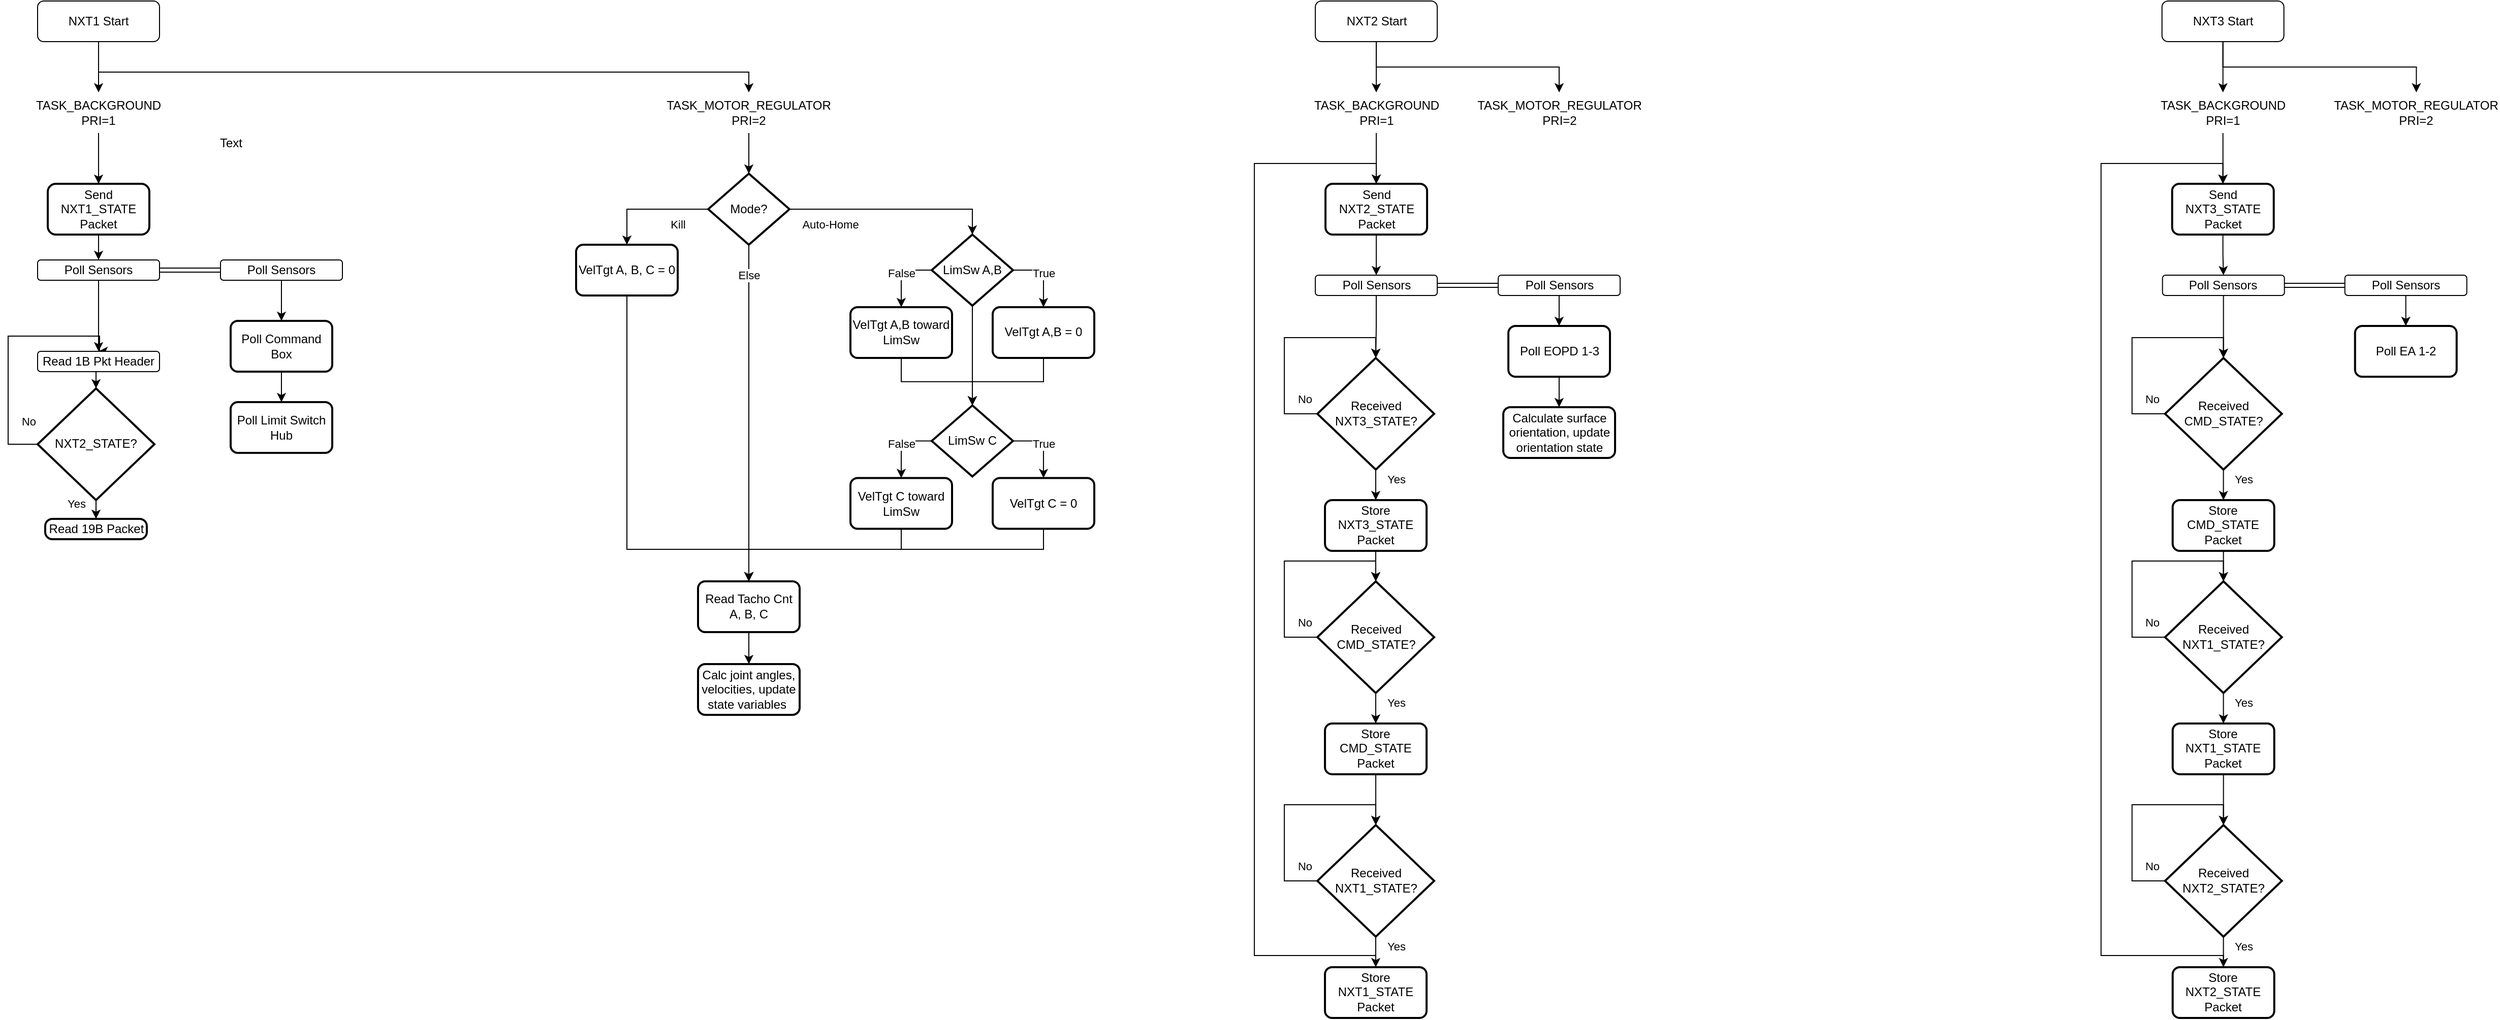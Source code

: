 <mxfile version="12.4.2" type="device" pages="3"><diagram id="C5RBs43oDa-KdzZeNtuy" name="NXT1"><mxGraphModel dx="1120" dy="832" grid="1" gridSize="10" guides="1" tooltips="1" connect="1" arrows="1" fold="1" page="1" pageScale="1" pageWidth="827" pageHeight="1169" math="1" shadow="0"><root><mxCell id="WIyWlLk6GJQsqaUBKTNV-0"/><mxCell id="WIyWlLk6GJQsqaUBKTNV-1" parent="WIyWlLk6GJQsqaUBKTNV-0"/><mxCell id="KPx0dHvFkihH6Bk5cDkU-24" style="edgeStyle=orthogonalEdgeStyle;rounded=0;orthogonalLoop=1;jettySize=auto;html=1;entryX=0.5;entryY=0;entryDx=0;entryDy=0;" parent="WIyWlLk6GJQsqaUBKTNV-1" source="WIyWlLk6GJQsqaUBKTNV-3" target="KPx0dHvFkihH6Bk5cDkU-21" edge="1"><mxGeometry relative="1" as="geometry"><Array as="points"><mxPoint x="150" y="150"/><mxPoint x="790" y="150"/></Array></mxGeometry></mxCell><mxCell id="WIyWlLk6GJQsqaUBKTNV-3" value="NXT1 Start" style="rounded=1;whiteSpace=wrap;html=1;fontSize=12;glass=0;strokeWidth=1;shadow=0;" parent="WIyWlLk6GJQsqaUBKTNV-1" vertex="1"><mxGeometry x="90" y="80" width="120" height="40" as="geometry"/></mxCell><mxCell id="53poO5WCNz5bvHpCixQ9-114" value="" style="edgeStyle=orthogonalEdgeStyle;rounded=0;orthogonalLoop=1;jettySize=auto;html=1;" parent="WIyWlLk6GJQsqaUBKTNV-1" source="53poO5WCNz5bvHpCixQ9-2" target="53poO5WCNz5bvHpCixQ9-104" edge="1"><mxGeometry relative="1" as="geometry"/></mxCell><mxCell id="KPx0dHvFkihH6Bk5cDkU-35" style="edgeStyle=orthogonalEdgeStyle;rounded=0;orthogonalLoop=1;jettySize=auto;html=1;exitX=0.5;exitY=1;exitDx=0;exitDy=0;entryX=0.5;entryY=0;entryDx=0;entryDy=0;" parent="WIyWlLk6GJQsqaUBKTNV-1" source="53poO5WCNz5bvHpCixQ9-2" target="KPx0dHvFkihH6Bk5cDkU-32" edge="1"><mxGeometry relative="1" as="geometry"/></mxCell><mxCell id="53poO5WCNz5bvHpCixQ9-2" value="NXT2 Start" style="rounded=1;whiteSpace=wrap;html=1;fontSize=12;glass=0;strokeWidth=1;shadow=0;" parent="WIyWlLk6GJQsqaUBKTNV-1" vertex="1"><mxGeometry x="1347.54" y="80" width="120" height="40" as="geometry"/></mxCell><mxCell id="KPx0dHvFkihH6Bk5cDkU-7" style="edgeStyle=orthogonalEdgeStyle;rounded=0;orthogonalLoop=1;jettySize=auto;html=1;entryX=0.5;entryY=0;entryDx=0;entryDy=0;" parent="WIyWlLk6GJQsqaUBKTNV-1" source="53poO5WCNz5bvHpCixQ9-46" target="KPx0dHvFkihH6Bk5cDkU-3" edge="1"><mxGeometry relative="1" as="geometry"/></mxCell><mxCell id="53poO5WCNz5bvHpCixQ9-46" value="Send NXT1_STATE Packet" style="rounded=1;whiteSpace=wrap;html=1;absoluteArcSize=1;arcSize=16;strokeWidth=2;" parent="WIyWlLk6GJQsqaUBKTNV-1" vertex="1"><mxGeometry x="100" y="260" width="100" height="50" as="geometry"/></mxCell><mxCell id="53poO5WCNz5bvHpCixQ9-40" value="" style="edgeStyle=orthogonalEdgeStyle;rounded=0;orthogonalLoop=1;jettySize=auto;html=1;exitX=0.5;exitY=1;exitDx=0;exitDy=0;" parent="WIyWlLk6GJQsqaUBKTNV-1" source="53poO5WCNz5bvHpCixQ9-71" edge="1"><mxGeometry relative="1" as="geometry"><mxPoint x="150" y="220" as="sourcePoint"/><mxPoint x="150" y="260" as="targetPoint"/></mxGeometry></mxCell><mxCell id="53poO5WCNz5bvHpCixQ9-54" value="Yes" style="edgeStyle=orthogonalEdgeStyle;rounded=0;orthogonalLoop=1;jettySize=auto;html=1;" parent="WIyWlLk6GJQsqaUBKTNV-1" source="53poO5WCNz5bvHpCixQ9-48" target="53poO5WCNz5bvHpCixQ9-53" edge="1"><mxGeometry x="0.2" y="20" relative="1" as="geometry"><mxPoint as="offset"/></mxGeometry></mxCell><mxCell id="53poO5WCNz5bvHpCixQ9-48" value="NXT2_STATE?" style="strokeWidth=2;html=1;shape=mxgraph.flowchart.decision;whiteSpace=wrap;" parent="WIyWlLk6GJQsqaUBKTNV-1" vertex="1"><mxGeometry x="90" y="461.47" width="115" height="110" as="geometry"/></mxCell><mxCell id="53poO5WCNz5bvHpCixQ9-52" value="&lt;div&gt;No&lt;/div&gt;" style="edgeStyle=orthogonalEdgeStyle;rounded=0;orthogonalLoop=1;jettySize=auto;html=1;entryX=0.5;entryY=0;entryDx=0;entryDy=0;" parent="WIyWlLk6GJQsqaUBKTNV-1" source="53poO5WCNz5bvHpCixQ9-48" target="wB5JfWWPTG3rKpg0sPiz-1" edge="1"><mxGeometry x="-0.563" y="-20" relative="1" as="geometry"><Array as="points"><mxPoint x="61" y="516"/><mxPoint x="61" y="410"/><mxPoint x="151" y="410"/></Array><mxPoint y="1" as="offset"/><mxPoint x="130" y="460" as="targetPoint"/></mxGeometry></mxCell><mxCell id="53poO5WCNz5bvHpCixQ9-53" value="Read 19B Packet" style="rounded=1;whiteSpace=wrap;html=1;absoluteArcSize=1;arcSize=14;strokeWidth=2;" parent="WIyWlLk6GJQsqaUBKTNV-1" vertex="1"><mxGeometry x="97.5" y="590" width="100" height="20" as="geometry"/></mxCell><mxCell id="53poO5WCNz5bvHpCixQ9-71" value="&lt;div&gt;TASK_BACKGROUND&lt;/div&gt;&lt;div&gt;PRI=1&lt;/div&gt;" style="text;html=1;strokeColor=none;fillColor=none;align=center;verticalAlign=middle;whiteSpace=wrap;rounded=0;" parent="WIyWlLk6GJQsqaUBKTNV-1" vertex="1"><mxGeometry x="130" y="170" width="40" height="40" as="geometry"/></mxCell><mxCell id="53poO5WCNz5bvHpCixQ9-72" value="" style="edgeStyle=orthogonalEdgeStyle;rounded=0;orthogonalLoop=1;jettySize=auto;html=1;exitX=0.5;exitY=1;exitDx=0;exitDy=0;" parent="WIyWlLk6GJQsqaUBKTNV-1" source="WIyWlLk6GJQsqaUBKTNV-3" target="53poO5WCNz5bvHpCixQ9-71" edge="1"><mxGeometry relative="1" as="geometry"><mxPoint x="150" y="120" as="sourcePoint"/><mxPoint x="150" y="260" as="targetPoint"/></mxGeometry></mxCell><mxCell id="53poO5WCNz5bvHpCixQ9-78" value="" style="edgeStyle=orthogonalEdgeStyle;rounded=0;orthogonalLoop=1;jettySize=auto;html=1;" parent="WIyWlLk6GJQsqaUBKTNV-1" source="53poO5WCNz5bvHpCixQ9-73" target="53poO5WCNz5bvHpCixQ9-77" edge="1"><mxGeometry relative="1" as="geometry"/></mxCell><mxCell id="53poO5WCNz5bvHpCixQ9-73" value="Poll Command Box" style="rounded=1;whiteSpace=wrap;html=1;absoluteArcSize=1;arcSize=14;strokeWidth=2;" parent="WIyWlLk6GJQsqaUBKTNV-1" vertex="1"><mxGeometry x="280" y="395" width="100" height="50" as="geometry"/></mxCell><mxCell id="53poO5WCNz5bvHpCixQ9-77" value="Poll Limit Switch Hub" style="rounded=1;whiteSpace=wrap;html=1;absoluteArcSize=1;arcSize=14;strokeWidth=2;" parent="WIyWlLk6GJQsqaUBKTNV-1" vertex="1"><mxGeometry x="280" y="475" width="100" height="50" as="geometry"/></mxCell><mxCell id="KPx0dHvFkihH6Bk5cDkU-10" style="edgeStyle=orthogonalEdgeStyle;rounded=0;orthogonalLoop=1;jettySize=auto;html=1;entryX=0.5;entryY=0;entryDx=0;entryDy=0;" parent="WIyWlLk6GJQsqaUBKTNV-1" source="53poO5WCNz5bvHpCixQ9-91" target="KPx0dHvFkihH6Bk5cDkU-9" edge="1"><mxGeometry relative="1" as="geometry"/></mxCell><mxCell id="53poO5WCNz5bvHpCixQ9-91" value="Send NXT2_STATE Packet" style="rounded=1;whiteSpace=wrap;html=1;absoluteArcSize=1;arcSize=14;strokeWidth=2;" parent="WIyWlLk6GJQsqaUBKTNV-1" vertex="1"><mxGeometry x="1357.54" y="260" width="100" height="50" as="geometry"/></mxCell><mxCell id="53poO5WCNz5bvHpCixQ9-92" value="" style="edgeStyle=orthogonalEdgeStyle;rounded=0;orthogonalLoop=1;jettySize=auto;html=1;exitX=0.5;exitY=1;exitDx=0;exitDy=0;" parent="WIyWlLk6GJQsqaUBKTNV-1" source="53poO5WCNz5bvHpCixQ9-104" target="53poO5WCNz5bvHpCixQ9-91" edge="1"><mxGeometry relative="1" as="geometry"><mxPoint x="1407.54" y="220" as="sourcePoint"/><mxPoint x="1407.54" y="260" as="targetPoint"/></mxGeometry></mxCell><mxCell id="53poO5WCNz5bvHpCixQ9-93" value="Yes" style="edgeStyle=orthogonalEdgeStyle;rounded=0;orthogonalLoop=1;jettySize=auto;html=1;" parent="WIyWlLk6GJQsqaUBKTNV-1" source="53poO5WCNz5bvHpCixQ9-94" target="53poO5WCNz5bvHpCixQ9-98" edge="1"><mxGeometry x="0.2" y="20" relative="1" as="geometry"><mxPoint as="offset"/></mxGeometry></mxCell><mxCell id="53poO5WCNz5bvHpCixQ9-94" value="Received NXT3_STATE?" style="strokeWidth=2;html=1;shape=mxgraph.flowchart.decision;whiteSpace=wrap;" parent="WIyWlLk6GJQsqaUBKTNV-1" vertex="1"><mxGeometry x="1349.54" y="431.47" width="115" height="110" as="geometry"/></mxCell><mxCell id="53poO5WCNz5bvHpCixQ9-96" value="&lt;div&gt;No&lt;/div&gt;" style="edgeStyle=orthogonalEdgeStyle;rounded=0;orthogonalLoop=1;jettySize=auto;html=1;entryX=0.5;entryY=0;entryDx=0;entryDy=0;entryPerimeter=0;" parent="WIyWlLk6GJQsqaUBKTNV-1" source="53poO5WCNz5bvHpCixQ9-94" target="53poO5WCNz5bvHpCixQ9-94" edge="1"><mxGeometry x="-0.563" y="-20" relative="1" as="geometry"><Array as="points"><mxPoint x="1317.04" y="486.47"/><mxPoint x="1317.04" y="411.47"/><mxPoint x="1407.04" y="411.47"/></Array><mxPoint y="1" as="offset"/></mxGeometry></mxCell><mxCell id="53poO5WCNz5bvHpCixQ9-97" value="" style="edgeStyle=orthogonalEdgeStyle;rounded=0;orthogonalLoop=1;jettySize=auto;html=1;" parent="WIyWlLk6GJQsqaUBKTNV-1" source="53poO5WCNz5bvHpCixQ9-98" target="53poO5WCNz5bvHpCixQ9-100" edge="1"><mxGeometry relative="1" as="geometry"/></mxCell><mxCell id="53poO5WCNz5bvHpCixQ9-98" value="Store NXT3_STATE Packet" style="rounded=1;whiteSpace=wrap;html=1;absoluteArcSize=1;arcSize=14;strokeWidth=2;" parent="WIyWlLk6GJQsqaUBKTNV-1" vertex="1"><mxGeometry x="1357.04" y="571.47" width="100" height="50" as="geometry"/></mxCell><mxCell id="53poO5WCNz5bvHpCixQ9-99" value="Yes" style="edgeStyle=orthogonalEdgeStyle;rounded=0;orthogonalLoop=1;jettySize=auto;html=1;" parent="WIyWlLk6GJQsqaUBKTNV-1" source="53poO5WCNz5bvHpCixQ9-100" target="53poO5WCNz5bvHpCixQ9-103" edge="1"><mxGeometry x="0.2" y="20" relative="1" as="geometry"><mxPoint as="offset"/></mxGeometry></mxCell><mxCell id="53poO5WCNz5bvHpCixQ9-100" value="Received CMD_STATE?" style="strokeWidth=2;html=1;shape=mxgraph.flowchart.decision;whiteSpace=wrap;" parent="WIyWlLk6GJQsqaUBKTNV-1" vertex="1"><mxGeometry x="1349.54" y="651.47" width="115" height="110" as="geometry"/></mxCell><mxCell id="53poO5WCNz5bvHpCixQ9-101" value="&lt;div&gt;No&lt;/div&gt;" style="edgeStyle=orthogonalEdgeStyle;rounded=0;orthogonalLoop=1;jettySize=auto;html=1;entryX=0.5;entryY=0;entryDx=0;entryDy=0;entryPerimeter=0;" parent="WIyWlLk6GJQsqaUBKTNV-1" source="53poO5WCNz5bvHpCixQ9-100" target="53poO5WCNz5bvHpCixQ9-100" edge="1"><mxGeometry x="-0.563" y="-20" relative="1" as="geometry"><Array as="points"><mxPoint x="1317.04" y="706.47"/><mxPoint x="1317.04" y="631.47"/><mxPoint x="1407.04" y="631.47"/></Array><mxPoint y="1" as="offset"/></mxGeometry></mxCell><mxCell id="53poO5WCNz5bvHpCixQ9-120" value="" style="edgeStyle=orthogonalEdgeStyle;rounded=0;orthogonalLoop=1;jettySize=auto;html=1;" parent="WIyWlLk6GJQsqaUBKTNV-1" source="53poO5WCNz5bvHpCixQ9-103" target="53poO5WCNz5bvHpCixQ9-117" edge="1"><mxGeometry relative="1" as="geometry"/></mxCell><mxCell id="53poO5WCNz5bvHpCixQ9-103" value="Store CMD_STATE Packet" style="rounded=1;whiteSpace=wrap;html=1;absoluteArcSize=1;arcSize=14;strokeWidth=2;" parent="WIyWlLk6GJQsqaUBKTNV-1" vertex="1"><mxGeometry x="1357.04" y="791.47" width="100" height="50" as="geometry"/></mxCell><mxCell id="53poO5WCNz5bvHpCixQ9-104" value="&lt;div&gt;TASK_BACKGROUND&lt;/div&gt;&lt;div&gt;PRI=1&lt;/div&gt;" style="text;html=1;strokeColor=none;fillColor=none;align=center;verticalAlign=middle;whiteSpace=wrap;rounded=0;" parent="WIyWlLk6GJQsqaUBKTNV-1" vertex="1"><mxGeometry x="1387.54" y="170" width="40" height="40" as="geometry"/></mxCell><mxCell id="53poO5WCNz5bvHpCixQ9-123" value="" style="edgeStyle=orthogonalEdgeStyle;rounded=0;orthogonalLoop=1;jettySize=auto;html=1;" parent="WIyWlLk6GJQsqaUBKTNV-1" source="53poO5WCNz5bvHpCixQ9-106" target="53poO5WCNz5bvHpCixQ9-122" edge="1"><mxGeometry relative="1" as="geometry"/></mxCell><mxCell id="53poO5WCNz5bvHpCixQ9-106" value="Poll EOPD 1-3" style="rounded=1;whiteSpace=wrap;html=1;absoluteArcSize=1;arcSize=14;strokeWidth=2;" parent="WIyWlLk6GJQsqaUBKTNV-1" vertex="1"><mxGeometry x="1537.54" y="400" width="100" height="50" as="geometry"/></mxCell><mxCell id="53poO5WCNz5bvHpCixQ9-122" value="Calculate surface orientation, update orientation state" style="rounded=1;whiteSpace=wrap;html=1;absoluteArcSize=1;arcSize=14;strokeWidth=2;" parent="WIyWlLk6GJQsqaUBKTNV-1" vertex="1"><mxGeometry x="1532.54" y="480" width="110" height="50" as="geometry"/></mxCell><mxCell id="53poO5WCNz5bvHpCixQ9-116" value="Yes" style="edgeStyle=orthogonalEdgeStyle;rounded=0;orthogonalLoop=1;jettySize=auto;html=1;" parent="WIyWlLk6GJQsqaUBKTNV-1" source="53poO5WCNz5bvHpCixQ9-117" target="53poO5WCNz5bvHpCixQ9-119" edge="1"><mxGeometry x="0.2" y="20" relative="1" as="geometry"><mxPoint as="offset"/></mxGeometry></mxCell><mxCell id="53poO5WCNz5bvHpCixQ9-117" value="Received NXT1_STATE?" style="strokeWidth=2;html=1;shape=mxgraph.flowchart.decision;whiteSpace=wrap;" parent="WIyWlLk6GJQsqaUBKTNV-1" vertex="1"><mxGeometry x="1349.54" y="891.47" width="115" height="110" as="geometry"/></mxCell><mxCell id="53poO5WCNz5bvHpCixQ9-118" value="&lt;div&gt;No&lt;/div&gt;" style="edgeStyle=orthogonalEdgeStyle;rounded=0;orthogonalLoop=1;jettySize=auto;html=1;entryX=0.5;entryY=0;entryDx=0;entryDy=0;entryPerimeter=0;" parent="WIyWlLk6GJQsqaUBKTNV-1" source="53poO5WCNz5bvHpCixQ9-117" target="53poO5WCNz5bvHpCixQ9-117" edge="1"><mxGeometry x="-0.563" y="-20" relative="1" as="geometry"><Array as="points"><mxPoint x="1317.04" y="946.47"/><mxPoint x="1317.04" y="871.47"/><mxPoint x="1407.04" y="871.47"/></Array><mxPoint y="1" as="offset"/></mxGeometry></mxCell><mxCell id="53poO5WCNz5bvHpCixQ9-121" style="edgeStyle=orthogonalEdgeStyle;rounded=0;orthogonalLoop=1;jettySize=auto;html=1;entryX=0.5;entryY=0;entryDx=0;entryDy=0;" parent="WIyWlLk6GJQsqaUBKTNV-1" source="53poO5WCNz5bvHpCixQ9-119" target="53poO5WCNz5bvHpCixQ9-91" edge="1"><mxGeometry relative="1" as="geometry"><mxPoint x="1477.54" y="240" as="targetPoint"/><Array as="points"><mxPoint x="1407.54" y="1020"/><mxPoint x="1287.54" y="1020"/><mxPoint x="1287.54" y="240"/><mxPoint x="1407.54" y="240"/></Array></mxGeometry></mxCell><mxCell id="53poO5WCNz5bvHpCixQ9-119" value="Store NXT1_STATE Packet" style="rounded=1;whiteSpace=wrap;html=1;absoluteArcSize=1;arcSize=14;strokeWidth=2;" parent="WIyWlLk6GJQsqaUBKTNV-1" vertex="1"><mxGeometry x="1357.04" y="1031.47" width="100" height="50" as="geometry"/></mxCell><mxCell id="53poO5WCNz5bvHpCixQ9-124" value="" style="edgeStyle=orthogonalEdgeStyle;rounded=0;orthogonalLoop=1;jettySize=auto;html=1;" parent="WIyWlLk6GJQsqaUBKTNV-1" source="53poO5WCNz5bvHpCixQ9-126" target="53poO5WCNz5bvHpCixQ9-140" edge="1"><mxGeometry relative="1" as="geometry"/></mxCell><mxCell id="KPx0dHvFkihH6Bk5cDkU-34" style="edgeStyle=orthogonalEdgeStyle;rounded=0;orthogonalLoop=1;jettySize=auto;html=1;exitX=0.5;exitY=1;exitDx=0;exitDy=0;entryX=0.5;entryY=0;entryDx=0;entryDy=0;" parent="WIyWlLk6GJQsqaUBKTNV-1" source="53poO5WCNz5bvHpCixQ9-126" target="KPx0dHvFkihH6Bk5cDkU-31" edge="1"><mxGeometry relative="1" as="geometry"/></mxCell><mxCell id="53poO5WCNz5bvHpCixQ9-126" value="NXT3 Start" style="rounded=1;whiteSpace=wrap;html=1;fontSize=12;glass=0;strokeWidth=1;shadow=0;" parent="WIyWlLk6GJQsqaUBKTNV-1" vertex="1"><mxGeometry x="2180.83" y="80" width="120" height="40" as="geometry"/></mxCell><mxCell id="KPx0dHvFkihH6Bk5cDkU-28" style="edgeStyle=orthogonalEdgeStyle;rounded=0;orthogonalLoop=1;jettySize=auto;html=1;entryX=0.5;entryY=0;entryDx=0;entryDy=0;" parent="WIyWlLk6GJQsqaUBKTNV-1" source="53poO5WCNz5bvHpCixQ9-127" target="KPx0dHvFkihH6Bk5cDkU-25" edge="1"><mxGeometry relative="1" as="geometry"/></mxCell><mxCell id="53poO5WCNz5bvHpCixQ9-127" value="Send NXT3_STATE Packet" style="rounded=1;whiteSpace=wrap;html=1;absoluteArcSize=1;arcSize=14;strokeWidth=2;" parent="WIyWlLk6GJQsqaUBKTNV-1" vertex="1"><mxGeometry x="2190.83" y="260" width="100" height="50" as="geometry"/></mxCell><mxCell id="53poO5WCNz5bvHpCixQ9-128" value="" style="edgeStyle=orthogonalEdgeStyle;rounded=0;orthogonalLoop=1;jettySize=auto;html=1;exitX=0.5;exitY=1;exitDx=0;exitDy=0;" parent="WIyWlLk6GJQsqaUBKTNV-1" source="53poO5WCNz5bvHpCixQ9-140" target="53poO5WCNz5bvHpCixQ9-127" edge="1"><mxGeometry relative="1" as="geometry"><mxPoint x="2240.83" y="220" as="sourcePoint"/><mxPoint x="2240.83" y="260" as="targetPoint"/></mxGeometry></mxCell><mxCell id="53poO5WCNz5bvHpCixQ9-129" value="Yes" style="edgeStyle=orthogonalEdgeStyle;rounded=0;orthogonalLoop=1;jettySize=auto;html=1;" parent="WIyWlLk6GJQsqaUBKTNV-1" source="53poO5WCNz5bvHpCixQ9-130" target="53poO5WCNz5bvHpCixQ9-134" edge="1"><mxGeometry x="0.2" y="20" relative="1" as="geometry"><mxPoint as="offset"/></mxGeometry></mxCell><mxCell id="53poO5WCNz5bvHpCixQ9-130" value="Received CMD_STATE?" style="strokeWidth=2;html=1;shape=mxgraph.flowchart.decision;whiteSpace=wrap;" parent="WIyWlLk6GJQsqaUBKTNV-1" vertex="1"><mxGeometry x="2183.83" y="431.47" width="115" height="110" as="geometry"/></mxCell><mxCell id="53poO5WCNz5bvHpCixQ9-132" value="&lt;div&gt;No&lt;/div&gt;" style="edgeStyle=orthogonalEdgeStyle;rounded=0;orthogonalLoop=1;jettySize=auto;html=1;entryX=0.5;entryY=0;entryDx=0;entryDy=0;entryPerimeter=0;" parent="WIyWlLk6GJQsqaUBKTNV-1" source="53poO5WCNz5bvHpCixQ9-130" target="53poO5WCNz5bvHpCixQ9-130" edge="1"><mxGeometry x="-0.563" y="-20" relative="1" as="geometry"><Array as="points"><mxPoint x="2151.33" y="486.47"/><mxPoint x="2151.33" y="411.47"/><mxPoint x="2241.33" y="411.47"/></Array><mxPoint y="1" as="offset"/></mxGeometry></mxCell><mxCell id="53poO5WCNz5bvHpCixQ9-133" value="" style="edgeStyle=orthogonalEdgeStyle;rounded=0;orthogonalLoop=1;jettySize=auto;html=1;" parent="WIyWlLk6GJQsqaUBKTNV-1" source="53poO5WCNz5bvHpCixQ9-134" target="53poO5WCNz5bvHpCixQ9-136" edge="1"><mxGeometry relative="1" as="geometry"/></mxCell><mxCell id="53poO5WCNz5bvHpCixQ9-134" value="Store CMD_STATE Packet" style="rounded=1;whiteSpace=wrap;html=1;absoluteArcSize=1;arcSize=14;strokeWidth=2;" parent="WIyWlLk6GJQsqaUBKTNV-1" vertex="1"><mxGeometry x="2191.33" y="571.47" width="100" height="50" as="geometry"/></mxCell><mxCell id="53poO5WCNz5bvHpCixQ9-135" value="Yes" style="edgeStyle=orthogonalEdgeStyle;rounded=0;orthogonalLoop=1;jettySize=auto;html=1;" parent="WIyWlLk6GJQsqaUBKTNV-1" source="53poO5WCNz5bvHpCixQ9-136" target="53poO5WCNz5bvHpCixQ9-139" edge="1"><mxGeometry x="0.2" y="20" relative="1" as="geometry"><mxPoint as="offset"/></mxGeometry></mxCell><mxCell id="53poO5WCNz5bvHpCixQ9-136" value="Received NXT1_STATE?" style="strokeWidth=2;html=1;shape=mxgraph.flowchart.decision;whiteSpace=wrap;" parent="WIyWlLk6GJQsqaUBKTNV-1" vertex="1"><mxGeometry x="2183.83" y="651.47" width="115" height="110" as="geometry"/></mxCell><mxCell id="53poO5WCNz5bvHpCixQ9-137" value="&lt;div&gt;No&lt;/div&gt;" style="edgeStyle=orthogonalEdgeStyle;rounded=0;orthogonalLoop=1;jettySize=auto;html=1;entryX=0.5;entryY=0;entryDx=0;entryDy=0;entryPerimeter=0;" parent="WIyWlLk6GJQsqaUBKTNV-1" source="53poO5WCNz5bvHpCixQ9-136" target="53poO5WCNz5bvHpCixQ9-136" edge="1"><mxGeometry x="-0.563" y="-20" relative="1" as="geometry"><Array as="points"><mxPoint x="2151.33" y="706.47"/><mxPoint x="2151.33" y="631.47"/><mxPoint x="2241.33" y="631.47"/></Array><mxPoint y="1" as="offset"/></mxGeometry></mxCell><mxCell id="53poO5WCNz5bvHpCixQ9-138" value="" style="edgeStyle=orthogonalEdgeStyle;rounded=0;orthogonalLoop=1;jettySize=auto;html=1;" parent="WIyWlLk6GJQsqaUBKTNV-1" source="53poO5WCNz5bvHpCixQ9-139" target="53poO5WCNz5bvHpCixQ9-147" edge="1"><mxGeometry relative="1" as="geometry"/></mxCell><mxCell id="53poO5WCNz5bvHpCixQ9-139" value="Store NXT1_STATE Packet" style="rounded=1;whiteSpace=wrap;html=1;absoluteArcSize=1;arcSize=14;strokeWidth=2;" parent="WIyWlLk6GJQsqaUBKTNV-1" vertex="1"><mxGeometry x="2191.33" y="791.47" width="100" height="50" as="geometry"/></mxCell><mxCell id="53poO5WCNz5bvHpCixQ9-140" value="&lt;div&gt;TASK_BACKGROUND&lt;/div&gt;&lt;div&gt;PRI=1&lt;/div&gt;" style="text;html=1;strokeColor=none;fillColor=none;align=center;verticalAlign=middle;whiteSpace=wrap;rounded=0;" parent="WIyWlLk6GJQsqaUBKTNV-1" vertex="1"><mxGeometry x="2220.83" y="170" width="40" height="40" as="geometry"/></mxCell><mxCell id="53poO5WCNz5bvHpCixQ9-142" value="Poll EA 1-2" style="rounded=1;whiteSpace=wrap;html=1;absoluteArcSize=1;arcSize=14;strokeWidth=2;" parent="WIyWlLk6GJQsqaUBKTNV-1" vertex="1"><mxGeometry x="2370.83" y="400" width="100" height="50" as="geometry"/></mxCell><mxCell id="53poO5WCNz5bvHpCixQ9-146" value="Yes" style="edgeStyle=orthogonalEdgeStyle;rounded=0;orthogonalLoop=1;jettySize=auto;html=1;" parent="WIyWlLk6GJQsqaUBKTNV-1" source="53poO5WCNz5bvHpCixQ9-147" target="53poO5WCNz5bvHpCixQ9-150" edge="1"><mxGeometry x="0.2" y="20" relative="1" as="geometry"><mxPoint as="offset"/></mxGeometry></mxCell><mxCell id="53poO5WCNz5bvHpCixQ9-147" value="Received NXT2_STATE?" style="strokeWidth=2;html=1;shape=mxgraph.flowchart.decision;whiteSpace=wrap;" parent="WIyWlLk6GJQsqaUBKTNV-1" vertex="1"><mxGeometry x="2183.83" y="891.47" width="115" height="110" as="geometry"/></mxCell><mxCell id="53poO5WCNz5bvHpCixQ9-148" value="&lt;div&gt;No&lt;/div&gt;" style="edgeStyle=orthogonalEdgeStyle;rounded=0;orthogonalLoop=1;jettySize=auto;html=1;entryX=0.5;entryY=0;entryDx=0;entryDy=0;entryPerimeter=0;" parent="WIyWlLk6GJQsqaUBKTNV-1" source="53poO5WCNz5bvHpCixQ9-147" target="53poO5WCNz5bvHpCixQ9-147" edge="1"><mxGeometry x="-0.563" y="-20" relative="1" as="geometry"><Array as="points"><mxPoint x="2151.33" y="946.47"/><mxPoint x="2151.33" y="871.47"/><mxPoint x="2241.33" y="871.47"/></Array><mxPoint y="1" as="offset"/></mxGeometry></mxCell><mxCell id="53poO5WCNz5bvHpCixQ9-149" style="edgeStyle=orthogonalEdgeStyle;rounded=0;orthogonalLoop=1;jettySize=auto;html=1;entryX=0.5;entryY=0;entryDx=0;entryDy=0;" parent="WIyWlLk6GJQsqaUBKTNV-1" source="53poO5WCNz5bvHpCixQ9-150" target="53poO5WCNz5bvHpCixQ9-127" edge="1"><mxGeometry relative="1" as="geometry"><mxPoint x="2310.83" y="240" as="targetPoint"/><Array as="points"><mxPoint x="2240.83" y="1020"/><mxPoint x="2120.83" y="1020"/><mxPoint x="2120.83" y="240"/><mxPoint x="2240.83" y="240"/></Array></mxGeometry></mxCell><mxCell id="53poO5WCNz5bvHpCixQ9-150" value="Store NXT2_STATE Packet" style="rounded=1;whiteSpace=wrap;html=1;absoluteArcSize=1;arcSize=14;strokeWidth=2;" parent="WIyWlLk6GJQsqaUBKTNV-1" vertex="1"><mxGeometry x="2191.33" y="1031.47" width="100" height="50" as="geometry"/></mxCell><mxCell id="KPx0dHvFkihH6Bk5cDkU-1" value="" style="edgeStyle=orthogonalEdgeStyle;rounded=0;orthogonalLoop=1;jettySize=auto;html=1;" parent="WIyWlLk6GJQsqaUBKTNV-1" source="KPx0dHvFkihH6Bk5cDkU-0" target="53poO5WCNz5bvHpCixQ9-73" edge="1"><mxGeometry relative="1" as="geometry"/></mxCell><mxCell id="KPx0dHvFkihH6Bk5cDkU-0" value="Poll Sensors" style="rounded=1;whiteSpace=wrap;html=1;" parent="WIyWlLk6GJQsqaUBKTNV-1" vertex="1"><mxGeometry x="270" y="335" width="120" height="20" as="geometry"/></mxCell><mxCell id="KPx0dHvFkihH6Bk5cDkU-4" value="" style="edgeStyle=orthogonalEdgeStyle;rounded=0;orthogonalLoop=1;jettySize=auto;html=1;entryX=0.5;entryY=0;entryDx=0;entryDy=0;" parent="WIyWlLk6GJQsqaUBKTNV-1" source="KPx0dHvFkihH6Bk5cDkU-3" target="wB5JfWWPTG3rKpg0sPiz-1" edge="1"><mxGeometry relative="1" as="geometry"><mxPoint x="190" y="420" as="targetPoint"/></mxGeometry></mxCell><mxCell id="KPx0dHvFkihH6Bk5cDkU-3" value="Poll Sensors" style="rounded=1;whiteSpace=wrap;html=1;" parent="WIyWlLk6GJQsqaUBKTNV-1" vertex="1"><mxGeometry x="90" y="335" width="120" height="20" as="geometry"/></mxCell><mxCell id="KPx0dHvFkihH6Bk5cDkU-8" value="" style="shape=link;html=1;exitX=1;exitY=0.5;exitDx=0;exitDy=0;entryX=0;entryY=0.5;entryDx=0;entryDy=0;" parent="WIyWlLk6GJQsqaUBKTNV-1" source="KPx0dHvFkihH6Bk5cDkU-3" target="KPx0dHvFkihH6Bk5cDkU-0" edge="1"><mxGeometry width="50" height="50" relative="1" as="geometry"><mxPoint x="60" y="1100" as="sourcePoint"/><mxPoint x="110" y="1050" as="targetPoint"/></mxGeometry></mxCell><mxCell id="KPx0dHvFkihH6Bk5cDkU-11" style="edgeStyle=orthogonalEdgeStyle;rounded=0;orthogonalLoop=1;jettySize=auto;html=1;entryX=0.5;entryY=0;entryDx=0;entryDy=0;entryPerimeter=0;" parent="WIyWlLk6GJQsqaUBKTNV-1" source="KPx0dHvFkihH6Bk5cDkU-9" target="53poO5WCNz5bvHpCixQ9-94" edge="1"><mxGeometry relative="1" as="geometry"/></mxCell><mxCell id="KPx0dHvFkihH6Bk5cDkU-9" value="Poll Sensors" style="rounded=1;whiteSpace=wrap;html=1;" parent="WIyWlLk6GJQsqaUBKTNV-1" vertex="1"><mxGeometry x="1347.54" y="350" width="120" height="20" as="geometry"/></mxCell><mxCell id="KPx0dHvFkihH6Bk5cDkU-16" value="" style="edgeStyle=orthogonalEdgeStyle;rounded=0;orthogonalLoop=1;jettySize=auto;html=1;" parent="WIyWlLk6GJQsqaUBKTNV-1" source="KPx0dHvFkihH6Bk5cDkU-15" target="53poO5WCNz5bvHpCixQ9-106" edge="1"><mxGeometry relative="1" as="geometry"/></mxCell><mxCell id="KPx0dHvFkihH6Bk5cDkU-15" value="Poll Sensors" style="rounded=1;whiteSpace=wrap;html=1;" parent="WIyWlLk6GJQsqaUBKTNV-1" vertex="1"><mxGeometry x="1527.54" y="350" width="120" height="20" as="geometry"/></mxCell><mxCell id="KPx0dHvFkihH6Bk5cDkU-17" value="" style="shape=link;html=1;entryX=0;entryY=0.5;entryDx=0;entryDy=0;" parent="WIyWlLk6GJQsqaUBKTNV-1" source="KPx0dHvFkihH6Bk5cDkU-9" target="KPx0dHvFkihH6Bk5cDkU-15" edge="1"><mxGeometry width="50" height="50" relative="1" as="geometry"><mxPoint x="1467.54" y="410" as="sourcePoint"/><mxPoint x="1517.54" y="400" as="targetPoint"/></mxGeometry></mxCell><mxCell id="KPx0dHvFkihH6Bk5cDkU-21" value="&lt;div&gt;TASK_MOTOR_REGULATOR&lt;/div&gt;&lt;div&gt;PRI=2&lt;/div&gt;" style="text;html=1;strokeColor=none;fillColor=none;align=center;verticalAlign=middle;whiteSpace=wrap;rounded=0;" parent="WIyWlLk6GJQsqaUBKTNV-1" vertex="1"><mxGeometry x="770" y="170" width="40" height="40" as="geometry"/></mxCell><mxCell id="KPx0dHvFkihH6Bk5cDkU-27" value="" style="edgeStyle=orthogonalEdgeStyle;rounded=0;orthogonalLoop=1;jettySize=auto;html=1;" parent="WIyWlLk6GJQsqaUBKTNV-1" source="KPx0dHvFkihH6Bk5cDkU-25" target="53poO5WCNz5bvHpCixQ9-130" edge="1"><mxGeometry relative="1" as="geometry"/></mxCell><mxCell id="KPx0dHvFkihH6Bk5cDkU-25" value="Poll Sensors" style="rounded=1;whiteSpace=wrap;html=1;" parent="WIyWlLk6GJQsqaUBKTNV-1" vertex="1"><mxGeometry x="2181.33" y="350" width="120" height="20" as="geometry"/></mxCell><mxCell id="KPx0dHvFkihH6Bk5cDkU-30" value="" style="edgeStyle=orthogonalEdgeStyle;rounded=0;orthogonalLoop=1;jettySize=auto;html=1;" parent="WIyWlLk6GJQsqaUBKTNV-1" source="KPx0dHvFkihH6Bk5cDkU-26" target="53poO5WCNz5bvHpCixQ9-142" edge="1"><mxGeometry relative="1" as="geometry"/></mxCell><mxCell id="KPx0dHvFkihH6Bk5cDkU-26" value="Poll Sensors" style="rounded=1;whiteSpace=wrap;html=1;" parent="WIyWlLk6GJQsqaUBKTNV-1" vertex="1"><mxGeometry x="2360.83" y="350" width="120" height="20" as="geometry"/></mxCell><mxCell id="KPx0dHvFkihH6Bk5cDkU-29" value="" style="shape=link;html=1;entryX=0;entryY=0.5;entryDx=0;entryDy=0;" parent="WIyWlLk6GJQsqaUBKTNV-1" source="KPx0dHvFkihH6Bk5cDkU-25" target="KPx0dHvFkihH6Bk5cDkU-26" edge="1"><mxGeometry width="50" height="50" relative="1" as="geometry"><mxPoint x="2301.33" y="410" as="sourcePoint"/><mxPoint x="2331.18" y="420" as="targetPoint"/></mxGeometry></mxCell><mxCell id="KPx0dHvFkihH6Bk5cDkU-31" value="&lt;div&gt;TASK_MOTOR_REGULATOR&lt;/div&gt;&lt;div&gt;PRI=2&lt;/div&gt;" style="text;html=1;strokeColor=none;fillColor=none;align=center;verticalAlign=middle;whiteSpace=wrap;rounded=0;" parent="WIyWlLk6GJQsqaUBKTNV-1" vertex="1"><mxGeometry x="2411.18" y="170" width="40" height="40" as="geometry"/></mxCell><mxCell id="KPx0dHvFkihH6Bk5cDkU-32" value="&lt;div&gt;TASK_MOTOR_REGULATOR&lt;/div&gt;&lt;div&gt;PRI=2&lt;/div&gt;" style="text;html=1;strokeColor=none;fillColor=none;align=center;verticalAlign=middle;whiteSpace=wrap;rounded=0;" parent="WIyWlLk6GJQsqaUBKTNV-1" vertex="1"><mxGeometry x="1567.54" y="170" width="40" height="40" as="geometry"/></mxCell><mxCell id="KPx0dHvFkihH6Bk5cDkU-41" value="" style="edgeStyle=orthogonalEdgeStyle;rounded=0;orthogonalLoop=1;jettySize=auto;html=1;" parent="WIyWlLk6GJQsqaUBKTNV-1" source="KPx0dHvFkihH6Bk5cDkU-37" target="KPx0dHvFkihH6Bk5cDkU-40" edge="1"><mxGeometry relative="1" as="geometry"/></mxCell><mxCell id="KPx0dHvFkihH6Bk5cDkU-37" value="Read Tacho Cnt A, B, C" style="rounded=1;whiteSpace=wrap;html=1;absoluteArcSize=1;arcSize=14;strokeWidth=2;" parent="WIyWlLk6GJQsqaUBKTNV-1" vertex="1"><mxGeometry x="740" y="651.47" width="100" height="50" as="geometry"/></mxCell><mxCell id="KPx0dHvFkihH6Bk5cDkU-40" value="Calc joint angles, velocities, update state variables&amp;nbsp;" style="rounded=1;whiteSpace=wrap;html=1;absoluteArcSize=1;arcSize=14;strokeWidth=2;" parent="WIyWlLk6GJQsqaUBKTNV-1" vertex="1"><mxGeometry x="740" y="732.94" width="100" height="50" as="geometry"/></mxCell><mxCell id="hrSglGbQ-3LrGpOxeBO8-1" value="Else" style="edgeStyle=orthogonalEdgeStyle;rounded=0;orthogonalLoop=1;jettySize=auto;html=1;" parent="WIyWlLk6GJQsqaUBKTNV-1" source="RgXUoPvmRIjKZ20sv-Wp-0" target="KPx0dHvFkihH6Bk5cDkU-37" edge="1"><mxGeometry x="-0.819" relative="1" as="geometry"><mxPoint as="offset"/></mxGeometry></mxCell><mxCell id="hrSglGbQ-3LrGpOxeBO8-13" value="Kill" style="edgeStyle=orthogonalEdgeStyle;rounded=0;orthogonalLoop=1;jettySize=auto;html=1;entryX=0.5;entryY=0;entryDx=0;entryDy=0;" parent="WIyWlLk6GJQsqaUBKTNV-1" source="RgXUoPvmRIjKZ20sv-Wp-0" target="hrSglGbQ-3LrGpOxeBO8-3" edge="1"><mxGeometry x="0.652" y="50" relative="1" as="geometry"><mxPoint as="offset"/></mxGeometry></mxCell><mxCell id="hrSglGbQ-3LrGpOxeBO8-31" value="Auto-Home" style="edgeStyle=orthogonalEdgeStyle;rounded=0;orthogonalLoop=1;jettySize=auto;html=1;entryX=0.5;entryY=0;entryDx=0;entryDy=0;entryPerimeter=0;" parent="WIyWlLk6GJQsqaUBKTNV-1" source="RgXUoPvmRIjKZ20sv-Wp-0" target="hrSglGbQ-3LrGpOxeBO8-17" edge="1"><mxGeometry x="0.902" y="-140" relative="1" as="geometry"><mxPoint as="offset"/></mxGeometry></mxCell><mxCell id="RgXUoPvmRIjKZ20sv-Wp-0" value="Mode?" style="strokeWidth=2;html=1;shape=mxgraph.flowchart.decision;whiteSpace=wrap;" parent="WIyWlLk6GJQsqaUBKTNV-1" vertex="1"><mxGeometry x="750" y="250" width="80" height="70" as="geometry"/></mxCell><mxCell id="RgXUoPvmRIjKZ20sv-Wp-1" value="" style="edgeStyle=orthogonalEdgeStyle;rounded=0;orthogonalLoop=1;jettySize=auto;html=1;" parent="WIyWlLk6GJQsqaUBKTNV-1" source="KPx0dHvFkihH6Bk5cDkU-21" target="RgXUoPvmRIjKZ20sv-Wp-0" edge="1"><mxGeometry relative="1" as="geometry"/></mxCell><mxCell id="hrSglGbQ-3LrGpOxeBO8-11" value="" style="edgeStyle=orthogonalEdgeStyle;rounded=0;orthogonalLoop=1;jettySize=auto;html=1;entryX=0.5;entryY=0;entryDx=0;entryDy=0;" parent="WIyWlLk6GJQsqaUBKTNV-1" source="hrSglGbQ-3LrGpOxeBO8-3" target="KPx0dHvFkihH6Bk5cDkU-37" edge="1"><mxGeometry relative="1" as="geometry"><mxPoint x="590" y="461.47" as="targetPoint"/><Array as="points"><mxPoint x="670" y="620"/><mxPoint x="790" y="620"/></Array></mxGeometry></mxCell><mxCell id="hrSglGbQ-3LrGpOxeBO8-3" value="VelTgt A, B, C = 0" style="rounded=1;whiteSpace=wrap;html=1;absoluteArcSize=1;arcSize=14;strokeWidth=2;" parent="WIyWlLk6GJQsqaUBKTNV-1" vertex="1"><mxGeometry x="620" y="320" width="100" height="50" as="geometry"/></mxCell><mxCell id="hrSglGbQ-3LrGpOxeBO8-20" value="False" style="edgeStyle=orthogonalEdgeStyle;rounded=0;orthogonalLoop=1;jettySize=auto;html=1;exitX=0;exitY=0.5;exitDx=0;exitDy=0;exitPerimeter=0;entryX=0.5;entryY=0;entryDx=0;entryDy=0;" parent="WIyWlLk6GJQsqaUBKTNV-1" source="hrSglGbQ-3LrGpOxeBO8-17" target="hrSglGbQ-3LrGpOxeBO8-19" edge="1"><mxGeometry relative="1" as="geometry"/></mxCell><mxCell id="hrSglGbQ-3LrGpOxeBO8-21" value="True" style="edgeStyle=orthogonalEdgeStyle;rounded=0;orthogonalLoop=1;jettySize=auto;html=1;exitX=1;exitY=0.5;exitDx=0;exitDy=0;exitPerimeter=0;entryX=0.5;entryY=0;entryDx=0;entryDy=0;" parent="WIyWlLk6GJQsqaUBKTNV-1" source="hrSglGbQ-3LrGpOxeBO8-17" target="hrSglGbQ-3LrGpOxeBO8-18" edge="1"><mxGeometry relative="1" as="geometry"/></mxCell><mxCell id="hrSglGbQ-3LrGpOxeBO8-27" value="" style="edgeStyle=orthogonalEdgeStyle;rounded=0;orthogonalLoop=1;jettySize=auto;html=1;" parent="WIyWlLk6GJQsqaUBKTNV-1" source="hrSglGbQ-3LrGpOxeBO8-17" target="hrSglGbQ-3LrGpOxeBO8-24" edge="1"><mxGeometry relative="1" as="geometry"/></mxCell><mxCell id="hrSglGbQ-3LrGpOxeBO8-17" value="LimSw A,B" style="strokeWidth=2;html=1;shape=mxgraph.flowchart.decision;whiteSpace=wrap;" parent="WIyWlLk6GJQsqaUBKTNV-1" vertex="1"><mxGeometry x="970" y="310" width="80" height="70" as="geometry"/></mxCell><mxCell id="hrSglGbQ-3LrGpOxeBO8-30" style="edgeStyle=orthogonalEdgeStyle;rounded=0;orthogonalLoop=1;jettySize=auto;html=1;entryX=0.5;entryY=0;entryDx=0;entryDy=0;entryPerimeter=0;" parent="WIyWlLk6GJQsqaUBKTNV-1" source="hrSglGbQ-3LrGpOxeBO8-18" target="hrSglGbQ-3LrGpOxeBO8-24" edge="1"><mxGeometry relative="1" as="geometry"/></mxCell><mxCell id="hrSglGbQ-3LrGpOxeBO8-18" value="VelTgt A,B = 0" style="rounded=1;whiteSpace=wrap;html=1;absoluteArcSize=1;arcSize=14;strokeWidth=2;" parent="WIyWlLk6GJQsqaUBKTNV-1" vertex="1"><mxGeometry x="1030" y="381.47" width="100" height="50" as="geometry"/></mxCell><mxCell id="hrSglGbQ-3LrGpOxeBO8-28" style="edgeStyle=orthogonalEdgeStyle;rounded=0;orthogonalLoop=1;jettySize=auto;html=1;entryX=0.5;entryY=0;entryDx=0;entryDy=0;entryPerimeter=0;" parent="WIyWlLk6GJQsqaUBKTNV-1" source="hrSglGbQ-3LrGpOxeBO8-19" target="hrSglGbQ-3LrGpOxeBO8-24" edge="1"><mxGeometry relative="1" as="geometry"/></mxCell><mxCell id="hrSglGbQ-3LrGpOxeBO8-19" value="VelTgt A,B toward LimSw" style="rounded=1;whiteSpace=wrap;html=1;absoluteArcSize=1;arcSize=14;strokeWidth=2;" parent="WIyWlLk6GJQsqaUBKTNV-1" vertex="1"><mxGeometry x="890" y="381.47" width="100" height="50" as="geometry"/></mxCell><mxCell id="hrSglGbQ-3LrGpOxeBO8-22" value="False" style="edgeStyle=orthogonalEdgeStyle;rounded=0;orthogonalLoop=1;jettySize=auto;html=1;exitX=0;exitY=0.5;exitDx=0;exitDy=0;exitPerimeter=0;entryX=0.5;entryY=0;entryDx=0;entryDy=0;" parent="WIyWlLk6GJQsqaUBKTNV-1" source="hrSglGbQ-3LrGpOxeBO8-24" target="hrSglGbQ-3LrGpOxeBO8-26" edge="1"><mxGeometry relative="1" as="geometry"/></mxCell><mxCell id="hrSglGbQ-3LrGpOxeBO8-23" value="True" style="edgeStyle=orthogonalEdgeStyle;rounded=0;orthogonalLoop=1;jettySize=auto;html=1;exitX=1;exitY=0.5;exitDx=0;exitDy=0;exitPerimeter=0;entryX=0.5;entryY=0;entryDx=0;entryDy=0;" parent="WIyWlLk6GJQsqaUBKTNV-1" source="hrSglGbQ-3LrGpOxeBO8-24" target="hrSglGbQ-3LrGpOxeBO8-25" edge="1"><mxGeometry relative="1" as="geometry"/></mxCell><mxCell id="hrSglGbQ-3LrGpOxeBO8-24" value="LimSw C" style="strokeWidth=2;html=1;shape=mxgraph.flowchart.decision;whiteSpace=wrap;" parent="WIyWlLk6GJQsqaUBKTNV-1" vertex="1"><mxGeometry x="970" y="478.29" width="80" height="70" as="geometry"/></mxCell><mxCell id="hrSglGbQ-3LrGpOxeBO8-38" style="edgeStyle=orthogonalEdgeStyle;rounded=0;orthogonalLoop=1;jettySize=auto;html=1;exitX=0.5;exitY=1;exitDx=0;exitDy=0;entryX=0.5;entryY=0;entryDx=0;entryDy=0;" parent="WIyWlLk6GJQsqaUBKTNV-1" source="hrSglGbQ-3LrGpOxeBO8-25" target="KPx0dHvFkihH6Bk5cDkU-37" edge="1"><mxGeometry relative="1" as="geometry"><mxPoint x="870" y="410" as="targetPoint"/><Array as="points"><mxPoint x="1080" y="620"/><mxPoint x="790" y="620"/></Array></mxGeometry></mxCell><mxCell id="hrSglGbQ-3LrGpOxeBO8-25" value="VelTgt C = 0" style="rounded=1;whiteSpace=wrap;html=1;absoluteArcSize=1;arcSize=14;strokeWidth=2;" parent="WIyWlLk6GJQsqaUBKTNV-1" vertex="1"><mxGeometry x="1030" y="549.76" width="100" height="50" as="geometry"/></mxCell><mxCell id="hrSglGbQ-3LrGpOxeBO8-33" style="edgeStyle=orthogonalEdgeStyle;rounded=0;orthogonalLoop=1;jettySize=auto;html=1;entryX=0.5;entryY=0;entryDx=0;entryDy=0;" parent="WIyWlLk6GJQsqaUBKTNV-1" source="hrSglGbQ-3LrGpOxeBO8-26" target="KPx0dHvFkihH6Bk5cDkU-37" edge="1"><mxGeometry relative="1" as="geometry"><Array as="points"><mxPoint x="940" y="620"/><mxPoint x="790" y="620"/></Array></mxGeometry></mxCell><mxCell id="hrSglGbQ-3LrGpOxeBO8-26" value="VelTgt C toward LimSw" style="rounded=1;whiteSpace=wrap;html=1;absoluteArcSize=1;arcSize=14;strokeWidth=2;" parent="WIyWlLk6GJQsqaUBKTNV-1" vertex="1"><mxGeometry x="890" y="549.76" width="100" height="50" as="geometry"/></mxCell><mxCell id="wB5JfWWPTG3rKpg0sPiz-3" style="edgeStyle=orthogonalEdgeStyle;rounded=0;orthogonalLoop=1;jettySize=auto;html=1;exitX=0.5;exitY=1;exitDx=0;exitDy=0;entryX=0.5;entryY=0;entryDx=0;entryDy=0;entryPerimeter=0;" edge="1" parent="WIyWlLk6GJQsqaUBKTNV-1" source="wB5JfWWPTG3rKpg0sPiz-1" target="53poO5WCNz5bvHpCixQ9-48"><mxGeometry relative="1" as="geometry"/></mxCell><mxCell id="wB5JfWWPTG3rKpg0sPiz-1" value="Read 1B Pkt Header" style="rounded=1;whiteSpace=wrap;html=1;" vertex="1" parent="WIyWlLk6GJQsqaUBKTNV-1"><mxGeometry x="90" y="425" width="120" height="20" as="geometry"/></mxCell><mxCell id="wB5JfWWPTG3rKpg0sPiz-4" value="Text" style="text;html=1;align=center;verticalAlign=middle;resizable=0;points=[];;autosize=1;" vertex="1" parent="WIyWlLk6GJQsqaUBKTNV-1"><mxGeometry x="260" y="210" width="40" height="20" as="geometry"/></mxCell></root></mxGraphModel></diagram><diagram name="NXT2" id="1gjPzYKJRRuE3nk8BZ2-"><mxGraphModel dx="293" dy="832" grid="1" gridSize="10" guides="1" tooltips="1" connect="1" arrows="1" fold="1" page="1" pageScale="1" pageWidth="827" pageHeight="1169" math="1" shadow="0"><root><mxCell id="hc3MAYRZruMiBftRh4sg-0"/><mxCell id="hc3MAYRZruMiBftRh4sg-1" parent="hc3MAYRZruMiBftRh4sg-0"/><mxCell id="hc3MAYRZruMiBftRh4sg-4" value="" style="edgeStyle=orthogonalEdgeStyle;rounded=0;orthogonalLoop=1;jettySize=auto;html=1;" parent="hc3MAYRZruMiBftRh4sg-1" source="hc3MAYRZruMiBftRh4sg-6" target="hc3MAYRZruMiBftRh4sg-44" edge="1"><mxGeometry relative="1" as="geometry"/></mxCell><mxCell id="hc3MAYRZruMiBftRh4sg-5" style="edgeStyle=orthogonalEdgeStyle;rounded=0;orthogonalLoop=1;jettySize=auto;html=1;exitX=0.5;exitY=1;exitDx=0;exitDy=0;entryX=0.5;entryY=0;entryDx=0;entryDy=0;" parent="hc3MAYRZruMiBftRh4sg-1" source="hc3MAYRZruMiBftRh4sg-6" target="hc3MAYRZruMiBftRh4sg-93" edge="1"><mxGeometry relative="1" as="geometry"/></mxCell><mxCell id="hc3MAYRZruMiBftRh4sg-6" value="NXT2 Start" style="rounded=1;whiteSpace=wrap;html=1;fontSize=12;glass=0;strokeWidth=1;shadow=0;" parent="hc3MAYRZruMiBftRh4sg-1" vertex="1"><mxGeometry x="939.54" y="40" width="120" height="40" as="geometry"/></mxCell><mxCell id="hc3MAYRZruMiBftRh4sg-31" style="edgeStyle=orthogonalEdgeStyle;rounded=0;orthogonalLoop=1;jettySize=auto;html=1;entryX=0.5;entryY=0;entryDx=0;entryDy=0;" parent="hc3MAYRZruMiBftRh4sg-1" source="hc3MAYRZruMiBftRh4sg-32" target="hc3MAYRZruMiBftRh4sg-82" edge="1"><mxGeometry relative="1" as="geometry"/></mxCell><mxCell id="hc3MAYRZruMiBftRh4sg-32" value="Send NXT2_STATE Packet" style="rounded=1;whiteSpace=wrap;html=1;absoluteArcSize=1;arcSize=14;strokeWidth=2;" parent="hc3MAYRZruMiBftRh4sg-1" vertex="1"><mxGeometry x="949.54" y="220" width="100" height="50" as="geometry"/></mxCell><mxCell id="hc3MAYRZruMiBftRh4sg-33" value="" style="edgeStyle=orthogonalEdgeStyle;rounded=0;orthogonalLoop=1;jettySize=auto;html=1;exitX=0.5;exitY=1;exitDx=0;exitDy=0;" parent="hc3MAYRZruMiBftRh4sg-1" source="hc3MAYRZruMiBftRh4sg-44" target="hc3MAYRZruMiBftRh4sg-32" edge="1"><mxGeometry relative="1" as="geometry"><mxPoint x="999.54" y="180" as="sourcePoint"/><mxPoint x="999.54" y="220" as="targetPoint"/></mxGeometry></mxCell><mxCell id="hc3MAYRZruMiBftRh4sg-34" value="Yes" style="edgeStyle=orthogonalEdgeStyle;rounded=0;orthogonalLoop=1;jettySize=auto;html=1;" parent="hc3MAYRZruMiBftRh4sg-1" source="hc3MAYRZruMiBftRh4sg-35" target="hc3MAYRZruMiBftRh4sg-38" edge="1"><mxGeometry x="0.2" y="20" relative="1" as="geometry"><mxPoint as="offset"/></mxGeometry></mxCell><mxCell id="hc3MAYRZruMiBftRh4sg-35" value="Received NXT3_STATE?" style="strokeWidth=2;html=1;shape=mxgraph.flowchart.decision;whiteSpace=wrap;" parent="hc3MAYRZruMiBftRh4sg-1" vertex="1"><mxGeometry x="941.54" y="391.47" width="115" height="110" as="geometry"/></mxCell><mxCell id="hc3MAYRZruMiBftRh4sg-36" value="&lt;div&gt;No&lt;/div&gt;" style="edgeStyle=orthogonalEdgeStyle;rounded=0;orthogonalLoop=1;jettySize=auto;html=1;entryX=0.5;entryY=0;entryDx=0;entryDy=0;entryPerimeter=0;" parent="hc3MAYRZruMiBftRh4sg-1" source="hc3MAYRZruMiBftRh4sg-35" target="hc3MAYRZruMiBftRh4sg-35" edge="1"><mxGeometry x="-0.563" y="-20" relative="1" as="geometry"><Array as="points"><mxPoint x="909.04" y="446.47"/><mxPoint x="909.04" y="371.47"/><mxPoint x="999.04" y="371.47"/></Array><mxPoint y="1" as="offset"/></mxGeometry></mxCell><mxCell id="hc3MAYRZruMiBftRh4sg-37" value="" style="edgeStyle=orthogonalEdgeStyle;rounded=0;orthogonalLoop=1;jettySize=auto;html=1;" parent="hc3MAYRZruMiBftRh4sg-1" source="hc3MAYRZruMiBftRh4sg-38" target="hc3MAYRZruMiBftRh4sg-40" edge="1"><mxGeometry relative="1" as="geometry"/></mxCell><mxCell id="hc3MAYRZruMiBftRh4sg-38" value="Store NXT3_STATE Packet" style="rounded=1;whiteSpace=wrap;html=1;absoluteArcSize=1;arcSize=14;strokeWidth=2;" parent="hc3MAYRZruMiBftRh4sg-1" vertex="1"><mxGeometry x="949.04" y="531.47" width="100" height="50" as="geometry"/></mxCell><mxCell id="hc3MAYRZruMiBftRh4sg-39" value="Yes" style="edgeStyle=orthogonalEdgeStyle;rounded=0;orthogonalLoop=1;jettySize=auto;html=1;" parent="hc3MAYRZruMiBftRh4sg-1" source="hc3MAYRZruMiBftRh4sg-40" target="hc3MAYRZruMiBftRh4sg-43" edge="1"><mxGeometry x="0.2" y="20" relative="1" as="geometry"><mxPoint as="offset"/></mxGeometry></mxCell><mxCell id="hc3MAYRZruMiBftRh4sg-40" value="Received CMD_STATE?" style="strokeWidth=2;html=1;shape=mxgraph.flowchart.decision;whiteSpace=wrap;" parent="hc3MAYRZruMiBftRh4sg-1" vertex="1"><mxGeometry x="941.54" y="611.47" width="115" height="110" as="geometry"/></mxCell><mxCell id="hc3MAYRZruMiBftRh4sg-41" value="&lt;div&gt;No&lt;/div&gt;" style="edgeStyle=orthogonalEdgeStyle;rounded=0;orthogonalLoop=1;jettySize=auto;html=1;entryX=0.5;entryY=0;entryDx=0;entryDy=0;entryPerimeter=0;" parent="hc3MAYRZruMiBftRh4sg-1" source="hc3MAYRZruMiBftRh4sg-40" target="hc3MAYRZruMiBftRh4sg-40" edge="1"><mxGeometry x="-0.563" y="-20" relative="1" as="geometry"><Array as="points"><mxPoint x="909.04" y="666.47"/><mxPoint x="909.04" y="591.47"/><mxPoint x="999.04" y="591.47"/></Array><mxPoint y="1" as="offset"/></mxGeometry></mxCell><mxCell id="hc3MAYRZruMiBftRh4sg-42" value="" style="edgeStyle=orthogonalEdgeStyle;rounded=0;orthogonalLoop=1;jettySize=auto;html=1;" parent="hc3MAYRZruMiBftRh4sg-1" source="hc3MAYRZruMiBftRh4sg-43" target="hc3MAYRZruMiBftRh4sg-49" edge="1"><mxGeometry relative="1" as="geometry"/></mxCell><mxCell id="hc3MAYRZruMiBftRh4sg-43" value="Store CMD_STATE Packet" style="rounded=1;whiteSpace=wrap;html=1;absoluteArcSize=1;arcSize=14;strokeWidth=2;" parent="hc3MAYRZruMiBftRh4sg-1" vertex="1"><mxGeometry x="949.04" y="751.47" width="100" height="50" as="geometry"/></mxCell><mxCell id="hc3MAYRZruMiBftRh4sg-44" value="&lt;div&gt;TASK_BACKGROUND&lt;/div&gt;&lt;div&gt;PRI=0&lt;/div&gt;" style="text;html=1;strokeColor=none;fillColor=none;align=center;verticalAlign=middle;whiteSpace=wrap;rounded=0;" parent="hc3MAYRZruMiBftRh4sg-1" vertex="1"><mxGeometry x="979.54" y="130" width="40" height="40" as="geometry"/></mxCell><mxCell id="hc3MAYRZruMiBftRh4sg-45" value="" style="edgeStyle=orthogonalEdgeStyle;rounded=0;orthogonalLoop=1;jettySize=auto;html=1;" parent="hc3MAYRZruMiBftRh4sg-1" source="hc3MAYRZruMiBftRh4sg-46" target="hc3MAYRZruMiBftRh4sg-47" edge="1"><mxGeometry relative="1" as="geometry"/></mxCell><mxCell id="hc3MAYRZruMiBftRh4sg-46" value="Poll EOPD 1-3" style="rounded=1;whiteSpace=wrap;html=1;absoluteArcSize=1;arcSize=14;strokeWidth=2;" parent="hc3MAYRZruMiBftRh4sg-1" vertex="1"><mxGeometry x="1129.54" y="360" width="100" height="50" as="geometry"/></mxCell><mxCell id="hc3MAYRZruMiBftRh4sg-47" value="Calculate surface orientation, update orientation state" style="rounded=1;whiteSpace=wrap;html=1;absoluteArcSize=1;arcSize=14;strokeWidth=2;" parent="hc3MAYRZruMiBftRh4sg-1" vertex="1"><mxGeometry x="1124.54" y="440" width="110" height="50" as="geometry"/></mxCell><mxCell id="hc3MAYRZruMiBftRh4sg-48" value="Yes" style="edgeStyle=orthogonalEdgeStyle;rounded=0;orthogonalLoop=1;jettySize=auto;html=1;" parent="hc3MAYRZruMiBftRh4sg-1" source="hc3MAYRZruMiBftRh4sg-49" target="hc3MAYRZruMiBftRh4sg-52" edge="1"><mxGeometry x="0.2" y="20" relative="1" as="geometry"><mxPoint as="offset"/></mxGeometry></mxCell><mxCell id="hc3MAYRZruMiBftRh4sg-49" value="Received NXT1_STATE?" style="strokeWidth=2;html=1;shape=mxgraph.flowchart.decision;whiteSpace=wrap;" parent="hc3MAYRZruMiBftRh4sg-1" vertex="1"><mxGeometry x="941.54" y="851.47" width="115" height="110" as="geometry"/></mxCell><mxCell id="hc3MAYRZruMiBftRh4sg-50" value="&lt;div&gt;No&lt;/div&gt;" style="edgeStyle=orthogonalEdgeStyle;rounded=0;orthogonalLoop=1;jettySize=auto;html=1;entryX=0.5;entryY=0;entryDx=0;entryDy=0;entryPerimeter=0;" parent="hc3MAYRZruMiBftRh4sg-1" source="hc3MAYRZruMiBftRh4sg-49" target="hc3MAYRZruMiBftRh4sg-49" edge="1"><mxGeometry x="-0.563" y="-20" relative="1" as="geometry"><Array as="points"><mxPoint x="909.04" y="906.47"/><mxPoint x="909.04" y="831.47"/><mxPoint x="999.04" y="831.47"/></Array><mxPoint y="1" as="offset"/></mxGeometry></mxCell><mxCell id="hc3MAYRZruMiBftRh4sg-51" style="edgeStyle=orthogonalEdgeStyle;rounded=0;orthogonalLoop=1;jettySize=auto;html=1;entryX=0.5;entryY=0;entryDx=0;entryDy=0;" parent="hc3MAYRZruMiBftRh4sg-1" source="hc3MAYRZruMiBftRh4sg-52" target="hc3MAYRZruMiBftRh4sg-32" edge="1"><mxGeometry relative="1" as="geometry"><mxPoint x="1069.54" y="200" as="targetPoint"/><Array as="points"><mxPoint x="999.54" y="980"/><mxPoint x="879.54" y="980"/><mxPoint x="879.54" y="200"/><mxPoint x="999.54" y="200"/></Array></mxGeometry></mxCell><mxCell id="hc3MAYRZruMiBftRh4sg-52" value="Store NXT1_STATE Packet" style="rounded=1;whiteSpace=wrap;html=1;absoluteArcSize=1;arcSize=14;strokeWidth=2;" parent="hc3MAYRZruMiBftRh4sg-1" vertex="1"><mxGeometry x="949.04" y="991.47" width="100" height="50" as="geometry"/></mxCell><mxCell id="hc3MAYRZruMiBftRh4sg-81" style="edgeStyle=orthogonalEdgeStyle;rounded=0;orthogonalLoop=1;jettySize=auto;html=1;entryX=0.5;entryY=0;entryDx=0;entryDy=0;entryPerimeter=0;" parent="hc3MAYRZruMiBftRh4sg-1" source="hc3MAYRZruMiBftRh4sg-82" target="hc3MAYRZruMiBftRh4sg-35" edge="1"><mxGeometry relative="1" as="geometry"/></mxCell><mxCell id="hc3MAYRZruMiBftRh4sg-82" value="Poll Sensors" style="rounded=1;whiteSpace=wrap;html=1;" parent="hc3MAYRZruMiBftRh4sg-1" vertex="1"><mxGeometry x="939.54" y="310" width="120" height="20" as="geometry"/></mxCell><mxCell id="hc3MAYRZruMiBftRh4sg-83" value="" style="edgeStyle=orthogonalEdgeStyle;rounded=0;orthogonalLoop=1;jettySize=auto;html=1;" parent="hc3MAYRZruMiBftRh4sg-1" source="hc3MAYRZruMiBftRh4sg-84" target="hc3MAYRZruMiBftRh4sg-46" edge="1"><mxGeometry relative="1" as="geometry"/></mxCell><mxCell id="hc3MAYRZruMiBftRh4sg-84" value="Poll Sensors" style="rounded=1;whiteSpace=wrap;html=1;" parent="hc3MAYRZruMiBftRh4sg-1" vertex="1"><mxGeometry x="1119.54" y="310" width="120" height="20" as="geometry"/></mxCell><mxCell id="hc3MAYRZruMiBftRh4sg-85" value="" style="shape=link;html=1;entryX=0;entryY=0.5;entryDx=0;entryDy=0;" parent="hc3MAYRZruMiBftRh4sg-1" source="hc3MAYRZruMiBftRh4sg-82" target="hc3MAYRZruMiBftRh4sg-84" edge="1"><mxGeometry width="50" height="50" relative="1" as="geometry"><mxPoint x="1059.54" y="370" as="sourcePoint"/><mxPoint x="1109.54" y="360" as="targetPoint"/></mxGeometry></mxCell><mxCell id="hc3MAYRZruMiBftRh4sg-93" value="&lt;div&gt;TASK_MOTOR_REGULATOR&lt;/div&gt;&lt;div&gt;PRI=1&lt;/div&gt;" style="text;html=1;strokeColor=none;fillColor=none;align=center;verticalAlign=middle;whiteSpace=wrap;rounded=0;" parent="hc3MAYRZruMiBftRh4sg-1" vertex="1"><mxGeometry x="1159.54" y="130" width="40" height="40" as="geometry"/></mxCell></root></mxGraphModel></diagram><diagram name="NXT3" id="G29wzubvzd9iDk5Fkadr"><mxGraphModel dx="-678" dy="647" grid="1" gridSize="10" guides="1" tooltips="1" connect="1" arrows="1" fold="1" page="1" pageScale="1" pageWidth="827" pageHeight="1169" math="1" shadow="0"><root><mxCell id="qqdHeMo89zD9JYHWc3Ll-0"/><mxCell id="qqdHeMo89zD9JYHWc3Ll-1" parent="qqdHeMo89zD9JYHWc3Ll-0"/><mxCell id="qqdHeMo89zD9JYHWc3Ll-53" value="" style="edgeStyle=orthogonalEdgeStyle;rounded=0;orthogonalLoop=1;jettySize=auto;html=1;" edge="1" parent="qqdHeMo89zD9JYHWc3Ll-1" source="qqdHeMo89zD9JYHWc3Ll-55" target="qqdHeMo89zD9JYHWc3Ll-69"><mxGeometry relative="1" as="geometry"/></mxCell><mxCell id="qqdHeMo89zD9JYHWc3Ll-54" style="edgeStyle=orthogonalEdgeStyle;rounded=0;orthogonalLoop=1;jettySize=auto;html=1;exitX=0.5;exitY=1;exitDx=0;exitDy=0;entryX=0.5;entryY=0;entryDx=0;entryDy=0;" edge="1" parent="qqdHeMo89zD9JYHWc3Ll-1" source="qqdHeMo89zD9JYHWc3Ll-55" target="qqdHeMo89zD9JYHWc3Ll-92"><mxGeometry relative="1" as="geometry"/></mxCell><mxCell id="qqdHeMo89zD9JYHWc3Ll-55" value="NXT3 Start" style="rounded=1;whiteSpace=wrap;html=1;fontSize=12;glass=0;strokeWidth=1;shadow=0;" vertex="1" parent="qqdHeMo89zD9JYHWc3Ll-1"><mxGeometry x="1739.83" y="40" width="120" height="40" as="geometry"/></mxCell><mxCell id="qqdHeMo89zD9JYHWc3Ll-56" style="edgeStyle=orthogonalEdgeStyle;rounded=0;orthogonalLoop=1;jettySize=auto;html=1;entryX=0.5;entryY=0;entryDx=0;entryDy=0;" edge="1" parent="qqdHeMo89zD9JYHWc3Ll-1" source="qqdHeMo89zD9JYHWc3Ll-57" target="qqdHeMo89zD9JYHWc3Ll-88"><mxGeometry relative="1" as="geometry"/></mxCell><mxCell id="qqdHeMo89zD9JYHWc3Ll-57" value="Send NXT3_STATE Packet" style="rounded=1;whiteSpace=wrap;html=1;absoluteArcSize=1;arcSize=14;strokeWidth=2;" vertex="1" parent="qqdHeMo89zD9JYHWc3Ll-1"><mxGeometry x="1749.83" y="220" width="100" height="50" as="geometry"/></mxCell><mxCell id="qqdHeMo89zD9JYHWc3Ll-58" value="" style="edgeStyle=orthogonalEdgeStyle;rounded=0;orthogonalLoop=1;jettySize=auto;html=1;exitX=0.5;exitY=1;exitDx=0;exitDy=0;" edge="1" parent="qqdHeMo89zD9JYHWc3Ll-1" source="qqdHeMo89zD9JYHWc3Ll-69" target="qqdHeMo89zD9JYHWc3Ll-57"><mxGeometry relative="1" as="geometry"><mxPoint x="1799.83" y="180" as="sourcePoint"/><mxPoint x="1799.83" y="220" as="targetPoint"/></mxGeometry></mxCell><mxCell id="qqdHeMo89zD9JYHWc3Ll-59" value="Yes" style="edgeStyle=orthogonalEdgeStyle;rounded=0;orthogonalLoop=1;jettySize=auto;html=1;" edge="1" parent="qqdHeMo89zD9JYHWc3Ll-1" source="qqdHeMo89zD9JYHWc3Ll-60" target="qqdHeMo89zD9JYHWc3Ll-63"><mxGeometry x="0.2" y="20" relative="1" as="geometry"><mxPoint as="offset"/></mxGeometry></mxCell><mxCell id="qqdHeMo89zD9JYHWc3Ll-60" value="Received CMD_STATE?" style="strokeWidth=2;html=1;shape=mxgraph.flowchart.decision;whiteSpace=wrap;" vertex="1" parent="qqdHeMo89zD9JYHWc3Ll-1"><mxGeometry x="1742.83" y="391.47" width="115" height="110" as="geometry"/></mxCell><mxCell id="qqdHeMo89zD9JYHWc3Ll-61" value="&lt;div&gt;No&lt;/div&gt;" style="edgeStyle=orthogonalEdgeStyle;rounded=0;orthogonalLoop=1;jettySize=auto;html=1;entryX=0.5;entryY=0;entryDx=0;entryDy=0;entryPerimeter=0;" edge="1" parent="qqdHeMo89zD9JYHWc3Ll-1" source="qqdHeMo89zD9JYHWc3Ll-60" target="qqdHeMo89zD9JYHWc3Ll-60"><mxGeometry x="-0.563" y="-20" relative="1" as="geometry"><Array as="points"><mxPoint x="1710.33" y="446.47"/><mxPoint x="1710.33" y="371.47"/><mxPoint x="1800.33" y="371.47"/></Array><mxPoint y="1" as="offset"/></mxGeometry></mxCell><mxCell id="qqdHeMo89zD9JYHWc3Ll-62" value="" style="edgeStyle=orthogonalEdgeStyle;rounded=0;orthogonalLoop=1;jettySize=auto;html=1;" edge="1" parent="qqdHeMo89zD9JYHWc3Ll-1" source="qqdHeMo89zD9JYHWc3Ll-63" target="qqdHeMo89zD9JYHWc3Ll-65"><mxGeometry relative="1" as="geometry"/></mxCell><mxCell id="qqdHeMo89zD9JYHWc3Ll-63" value="Store CMD_STATE Packet" style="rounded=1;whiteSpace=wrap;html=1;absoluteArcSize=1;arcSize=14;strokeWidth=2;" vertex="1" parent="qqdHeMo89zD9JYHWc3Ll-1"><mxGeometry x="1750.33" y="531.47" width="100" height="50" as="geometry"/></mxCell><mxCell id="qqdHeMo89zD9JYHWc3Ll-64" value="Yes" style="edgeStyle=orthogonalEdgeStyle;rounded=0;orthogonalLoop=1;jettySize=auto;html=1;" edge="1" parent="qqdHeMo89zD9JYHWc3Ll-1" source="qqdHeMo89zD9JYHWc3Ll-65" target="qqdHeMo89zD9JYHWc3Ll-68"><mxGeometry x="0.2" y="20" relative="1" as="geometry"><mxPoint as="offset"/></mxGeometry></mxCell><mxCell id="qqdHeMo89zD9JYHWc3Ll-65" value="Received NXT1_STATE?" style="strokeWidth=2;html=1;shape=mxgraph.flowchart.decision;whiteSpace=wrap;" vertex="1" parent="qqdHeMo89zD9JYHWc3Ll-1"><mxGeometry x="1742.83" y="611.47" width="115" height="110" as="geometry"/></mxCell><mxCell id="qqdHeMo89zD9JYHWc3Ll-66" value="&lt;div&gt;No&lt;/div&gt;" style="edgeStyle=orthogonalEdgeStyle;rounded=0;orthogonalLoop=1;jettySize=auto;html=1;entryX=0.5;entryY=0;entryDx=0;entryDy=0;entryPerimeter=0;" edge="1" parent="qqdHeMo89zD9JYHWc3Ll-1" source="qqdHeMo89zD9JYHWc3Ll-65" target="qqdHeMo89zD9JYHWc3Ll-65"><mxGeometry x="-0.563" y="-20" relative="1" as="geometry"><Array as="points"><mxPoint x="1710.33" y="666.47"/><mxPoint x="1710.33" y="591.47"/><mxPoint x="1800.33" y="591.47"/></Array><mxPoint y="1" as="offset"/></mxGeometry></mxCell><mxCell id="qqdHeMo89zD9JYHWc3Ll-67" value="" style="edgeStyle=orthogonalEdgeStyle;rounded=0;orthogonalLoop=1;jettySize=auto;html=1;" edge="1" parent="qqdHeMo89zD9JYHWc3Ll-1" source="qqdHeMo89zD9JYHWc3Ll-68" target="qqdHeMo89zD9JYHWc3Ll-72"><mxGeometry relative="1" as="geometry"/></mxCell><mxCell id="qqdHeMo89zD9JYHWc3Ll-68" value="Store NXT1_STATE Packet" style="rounded=1;whiteSpace=wrap;html=1;absoluteArcSize=1;arcSize=14;strokeWidth=2;" vertex="1" parent="qqdHeMo89zD9JYHWc3Ll-1"><mxGeometry x="1750.33" y="751.47" width="100" height="50" as="geometry"/></mxCell><mxCell id="qqdHeMo89zD9JYHWc3Ll-69" value="&lt;div&gt;TASK_BACKGROUND&lt;/div&gt;&lt;div&gt;PRI=0&lt;/div&gt;" style="text;html=1;strokeColor=none;fillColor=none;align=center;verticalAlign=middle;whiteSpace=wrap;rounded=0;" vertex="1" parent="qqdHeMo89zD9JYHWc3Ll-1"><mxGeometry x="1779.83" y="130" width="40" height="40" as="geometry"/></mxCell><mxCell id="qqdHeMo89zD9JYHWc3Ll-70" value="Poll EA 1-2" style="rounded=1;whiteSpace=wrap;html=1;absoluteArcSize=1;arcSize=14;strokeWidth=2;" vertex="1" parent="qqdHeMo89zD9JYHWc3Ll-1"><mxGeometry x="1929.83" y="360" width="100" height="50" as="geometry"/></mxCell><mxCell id="qqdHeMo89zD9JYHWc3Ll-71" value="Yes" style="edgeStyle=orthogonalEdgeStyle;rounded=0;orthogonalLoop=1;jettySize=auto;html=1;" edge="1" parent="qqdHeMo89zD9JYHWc3Ll-1" source="qqdHeMo89zD9JYHWc3Ll-72" target="qqdHeMo89zD9JYHWc3Ll-75"><mxGeometry x="0.2" y="20" relative="1" as="geometry"><mxPoint as="offset"/></mxGeometry></mxCell><mxCell id="qqdHeMo89zD9JYHWc3Ll-72" value="Received NXT2_STATE?" style="strokeWidth=2;html=1;shape=mxgraph.flowchart.decision;whiteSpace=wrap;" vertex="1" parent="qqdHeMo89zD9JYHWc3Ll-1"><mxGeometry x="1742.83" y="851.47" width="115" height="110" as="geometry"/></mxCell><mxCell id="qqdHeMo89zD9JYHWc3Ll-73" value="&lt;div&gt;No&lt;/div&gt;" style="edgeStyle=orthogonalEdgeStyle;rounded=0;orthogonalLoop=1;jettySize=auto;html=1;entryX=0.5;entryY=0;entryDx=0;entryDy=0;entryPerimeter=0;" edge="1" parent="qqdHeMo89zD9JYHWc3Ll-1" source="qqdHeMo89zD9JYHWc3Ll-72" target="qqdHeMo89zD9JYHWc3Ll-72"><mxGeometry x="-0.563" y="-20" relative="1" as="geometry"><Array as="points"><mxPoint x="1710.33" y="906.47"/><mxPoint x="1710.33" y="831.47"/><mxPoint x="1800.33" y="831.47"/></Array><mxPoint y="1" as="offset"/></mxGeometry></mxCell><mxCell id="qqdHeMo89zD9JYHWc3Ll-74" style="edgeStyle=orthogonalEdgeStyle;rounded=0;orthogonalLoop=1;jettySize=auto;html=1;entryX=0.5;entryY=0;entryDx=0;entryDy=0;" edge="1" parent="qqdHeMo89zD9JYHWc3Ll-1" source="qqdHeMo89zD9JYHWc3Ll-75" target="qqdHeMo89zD9JYHWc3Ll-57"><mxGeometry relative="1" as="geometry"><mxPoint x="1869.83" y="200" as="targetPoint"/><Array as="points"><mxPoint x="1799.83" y="980"/><mxPoint x="1679.83" y="980"/><mxPoint x="1679.83" y="200"/><mxPoint x="1799.83" y="200"/></Array></mxGeometry></mxCell><mxCell id="qqdHeMo89zD9JYHWc3Ll-75" value="Store NXT2_STATE Packet" style="rounded=1;whiteSpace=wrap;html=1;absoluteArcSize=1;arcSize=14;strokeWidth=2;" vertex="1" parent="qqdHeMo89zD9JYHWc3Ll-1"><mxGeometry x="1750.33" y="991.47" width="100" height="50" as="geometry"/></mxCell><mxCell id="qqdHeMo89zD9JYHWc3Ll-87" value="" style="edgeStyle=orthogonalEdgeStyle;rounded=0;orthogonalLoop=1;jettySize=auto;html=1;" edge="1" parent="qqdHeMo89zD9JYHWc3Ll-1" source="qqdHeMo89zD9JYHWc3Ll-88" target="qqdHeMo89zD9JYHWc3Ll-60"><mxGeometry relative="1" as="geometry"/></mxCell><mxCell id="qqdHeMo89zD9JYHWc3Ll-88" value="Poll Sensors" style="rounded=1;whiteSpace=wrap;html=1;" vertex="1" parent="qqdHeMo89zD9JYHWc3Ll-1"><mxGeometry x="1740.33" y="310" width="120" height="20" as="geometry"/></mxCell><mxCell id="qqdHeMo89zD9JYHWc3Ll-89" value="" style="edgeStyle=orthogonalEdgeStyle;rounded=0;orthogonalLoop=1;jettySize=auto;html=1;" edge="1" parent="qqdHeMo89zD9JYHWc3Ll-1" source="qqdHeMo89zD9JYHWc3Ll-90" target="qqdHeMo89zD9JYHWc3Ll-70"><mxGeometry relative="1" as="geometry"/></mxCell><mxCell id="qqdHeMo89zD9JYHWc3Ll-90" value="Poll Sensors" style="rounded=1;whiteSpace=wrap;html=1;" vertex="1" parent="qqdHeMo89zD9JYHWc3Ll-1"><mxGeometry x="1919.83" y="310" width="120" height="20" as="geometry"/></mxCell><mxCell id="qqdHeMo89zD9JYHWc3Ll-91" value="" style="shape=link;html=1;entryX=0;entryY=0.5;entryDx=0;entryDy=0;" edge="1" parent="qqdHeMo89zD9JYHWc3Ll-1" source="qqdHeMo89zD9JYHWc3Ll-88" target="qqdHeMo89zD9JYHWc3Ll-90"><mxGeometry width="50" height="50" relative="1" as="geometry"><mxPoint x="1860.33" y="370" as="sourcePoint"/><mxPoint x="1890.18" y="380" as="targetPoint"/></mxGeometry></mxCell><mxCell id="qqdHeMo89zD9JYHWc3Ll-92" value="&lt;div&gt;TASK_MOTOR_REGULATOR&lt;/div&gt;&lt;div&gt;PRI=1&lt;/div&gt;" style="text;html=1;strokeColor=none;fillColor=none;align=center;verticalAlign=middle;whiteSpace=wrap;rounded=0;" vertex="1" parent="qqdHeMo89zD9JYHWc3Ll-1"><mxGeometry x="1970.18" y="130" width="40" height="40" as="geometry"/></mxCell></root></mxGraphModel></diagram></mxfile>